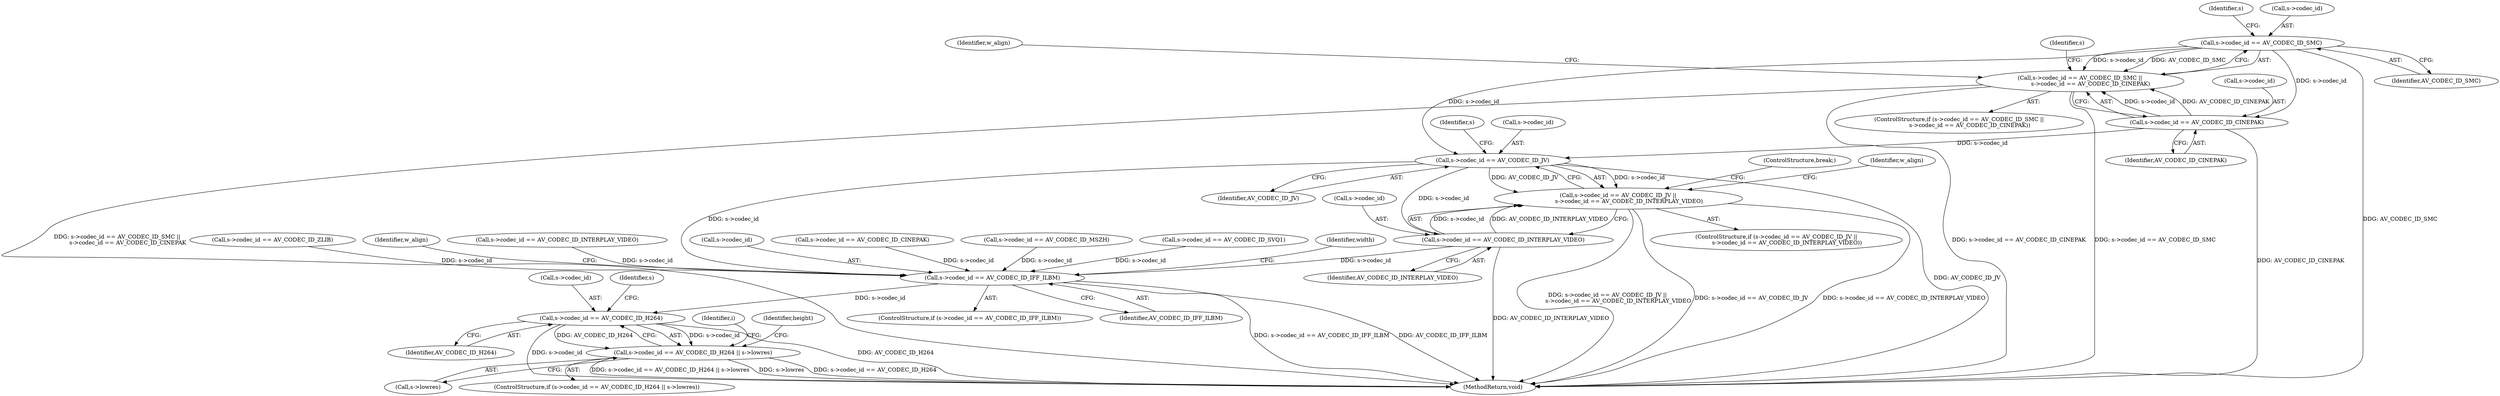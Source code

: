 digraph "0_FFmpeg_2080bc33717955a0e4268e738acf8c1eeddbf8cb@pointer" {
"1000300" [label="(Call,s->codec_id == AV_CODEC_ID_SMC)"];
"1000299" [label="(Call,s->codec_id == AV_CODEC_ID_SMC ||\n            s->codec_id == AV_CODEC_ID_CINEPAK)"];
"1000305" [label="(Call,s->codec_id == AV_CODEC_ID_CINEPAK)"];
"1000319" [label="(Call,s->codec_id == AV_CODEC_ID_JV)"];
"1000318" [label="(Call,s->codec_id == AV_CODEC_ID_JV ||\n            s->codec_id == AV_CODEC_ID_INTERPLAY_VIDEO)"];
"1000324" [label="(Call,s->codec_id == AV_CODEC_ID_INTERPLAY_VIDEO)"];
"1000376" [label="(Call,s->codec_id == AV_CODEC_ID_IFF_ILBM)"];
"1000403" [label="(Call,s->codec_id == AV_CODEC_ID_H264)"];
"1000402" [label="(Call,s->codec_id == AV_CODEC_ID_H264 || s->lowres)"];
"1000324" [label="(Call,s->codec_id == AV_CODEC_ID_INTERPLAY_VIDEO)"];
"1000307" [label="(Identifier,s)"];
"1000326" [label="(Identifier,s)"];
"1000312" [label="(Identifier,w_align)"];
"1000437" [label="(MethodReturn,void)"];
"1000401" [label="(ControlStructure,if (s->codec_id == AV_CODEC_ID_H264 || s->lowres))"];
"1000340" [label="(Call,s->codec_id == AV_CODEC_ID_MSZH)"];
"1000299" [label="(Call,s->codec_id == AV_CODEC_ID_SMC ||\n            s->codec_id == AV_CODEC_ID_CINEPAK)"];
"1000298" [label="(ControlStructure,if (s->codec_id == AV_CODEC_ID_SMC ||\n            s->codec_id == AV_CODEC_ID_CINEPAK))"];
"1000375" [label="(ControlStructure,if (s->codec_id == AV_CODEC_ID_IFF_ILBM))"];
"1000402" [label="(Call,s->codec_id == AV_CODEC_ID_H264 || s->lowres)"];
"1000425" [label="(Identifier,i)"];
"1000325" [label="(Call,s->codec_id)"];
"1000380" [label="(Identifier,AV_CODEC_ID_IFF_ILBM)"];
"1000319" [label="(Call,s->codec_id == AV_CODEC_ID_JV)"];
"1000328" [label="(Identifier,AV_CODEC_ID_INTERPLAY_VIDEO)"];
"1000323" [label="(Identifier,AV_CODEC_ID_JV)"];
"1000300" [label="(Call,s->codec_id == AV_CODEC_ID_SMC)"];
"1000407" [label="(Identifier,AV_CODEC_ID_H264)"];
"1000304" [label="(Identifier,AV_CODEC_ID_SMC)"];
"1000376" [label="(Call,s->codec_id == AV_CODEC_ID_IFF_ILBM)"];
"1000254" [label="(Call,s->codec_id == AV_CODEC_ID_SVQ1)"];
"1000408" [label="(Call,s->lowres)"];
"1000320" [label="(Call,s->codec_id)"];
"1000301" [label="(Call,s->codec_id)"];
"1000318" [label="(Call,s->codec_id == AV_CODEC_ID_JV ||\n            s->codec_id == AV_CODEC_ID_INTERPLAY_VIDEO)"];
"1000389" [label="(Identifier,width)"];
"1000345" [label="(Call,s->codec_id == AV_CODEC_ID_ZLIB)"];
"1000306" [label="(Call,s->codec_id)"];
"1000383" [label="(Identifier,w_align)"];
"1000282" [label="(Call,s->codec_id == AV_CODEC_ID_INTERPLAY_VIDEO)"];
"1000377" [label="(Call,s->codec_id)"];
"1000317" [label="(ControlStructure,if (s->codec_id == AV_CODEC_ID_JV ||\n            s->codec_id == AV_CODEC_ID_INTERPLAY_VIDEO))"];
"1000336" [label="(ControlStructure,break;)"];
"1000360" [label="(Call,s->codec_id == AV_CODEC_ID_CINEPAK)"];
"1000403" [label="(Call,s->codec_id == AV_CODEC_ID_H264)"];
"1000414" [label="(Identifier,height)"];
"1000321" [label="(Identifier,s)"];
"1000404" [label="(Call,s->codec_id)"];
"1000331" [label="(Identifier,w_align)"];
"1000409" [label="(Identifier,s)"];
"1000309" [label="(Identifier,AV_CODEC_ID_CINEPAK)"];
"1000305" [label="(Call,s->codec_id == AV_CODEC_ID_CINEPAK)"];
"1000300" -> "1000299"  [label="AST: "];
"1000300" -> "1000304"  [label="CFG: "];
"1000301" -> "1000300"  [label="AST: "];
"1000304" -> "1000300"  [label="AST: "];
"1000307" -> "1000300"  [label="CFG: "];
"1000299" -> "1000300"  [label="CFG: "];
"1000300" -> "1000437"  [label="DDG: AV_CODEC_ID_SMC"];
"1000300" -> "1000299"  [label="DDG: s->codec_id"];
"1000300" -> "1000299"  [label="DDG: AV_CODEC_ID_SMC"];
"1000300" -> "1000305"  [label="DDG: s->codec_id"];
"1000300" -> "1000319"  [label="DDG: s->codec_id"];
"1000299" -> "1000298"  [label="AST: "];
"1000299" -> "1000305"  [label="CFG: "];
"1000305" -> "1000299"  [label="AST: "];
"1000312" -> "1000299"  [label="CFG: "];
"1000321" -> "1000299"  [label="CFG: "];
"1000299" -> "1000437"  [label="DDG: s->codec_id == AV_CODEC_ID_SMC ||\n            s->codec_id == AV_CODEC_ID_CINEPAK"];
"1000299" -> "1000437"  [label="DDG: s->codec_id == AV_CODEC_ID_CINEPAK"];
"1000299" -> "1000437"  [label="DDG: s->codec_id == AV_CODEC_ID_SMC"];
"1000305" -> "1000299"  [label="DDG: s->codec_id"];
"1000305" -> "1000299"  [label="DDG: AV_CODEC_ID_CINEPAK"];
"1000305" -> "1000309"  [label="CFG: "];
"1000306" -> "1000305"  [label="AST: "];
"1000309" -> "1000305"  [label="AST: "];
"1000305" -> "1000437"  [label="DDG: AV_CODEC_ID_CINEPAK"];
"1000305" -> "1000319"  [label="DDG: s->codec_id"];
"1000319" -> "1000318"  [label="AST: "];
"1000319" -> "1000323"  [label="CFG: "];
"1000320" -> "1000319"  [label="AST: "];
"1000323" -> "1000319"  [label="AST: "];
"1000326" -> "1000319"  [label="CFG: "];
"1000318" -> "1000319"  [label="CFG: "];
"1000319" -> "1000437"  [label="DDG: AV_CODEC_ID_JV"];
"1000319" -> "1000318"  [label="DDG: s->codec_id"];
"1000319" -> "1000318"  [label="DDG: AV_CODEC_ID_JV"];
"1000319" -> "1000324"  [label="DDG: s->codec_id"];
"1000319" -> "1000376"  [label="DDG: s->codec_id"];
"1000318" -> "1000317"  [label="AST: "];
"1000318" -> "1000324"  [label="CFG: "];
"1000324" -> "1000318"  [label="AST: "];
"1000331" -> "1000318"  [label="CFG: "];
"1000336" -> "1000318"  [label="CFG: "];
"1000318" -> "1000437"  [label="DDG: s->codec_id == AV_CODEC_ID_JV ||\n            s->codec_id == AV_CODEC_ID_INTERPLAY_VIDEO"];
"1000318" -> "1000437"  [label="DDG: s->codec_id == AV_CODEC_ID_JV"];
"1000318" -> "1000437"  [label="DDG: s->codec_id == AV_CODEC_ID_INTERPLAY_VIDEO"];
"1000324" -> "1000318"  [label="DDG: s->codec_id"];
"1000324" -> "1000318"  [label="DDG: AV_CODEC_ID_INTERPLAY_VIDEO"];
"1000324" -> "1000328"  [label="CFG: "];
"1000325" -> "1000324"  [label="AST: "];
"1000328" -> "1000324"  [label="AST: "];
"1000324" -> "1000437"  [label="DDG: AV_CODEC_ID_INTERPLAY_VIDEO"];
"1000324" -> "1000376"  [label="DDG: s->codec_id"];
"1000376" -> "1000375"  [label="AST: "];
"1000376" -> "1000380"  [label="CFG: "];
"1000377" -> "1000376"  [label="AST: "];
"1000380" -> "1000376"  [label="AST: "];
"1000383" -> "1000376"  [label="CFG: "];
"1000389" -> "1000376"  [label="CFG: "];
"1000376" -> "1000437"  [label="DDG: s->codec_id == AV_CODEC_ID_IFF_ILBM"];
"1000376" -> "1000437"  [label="DDG: AV_CODEC_ID_IFF_ILBM"];
"1000360" -> "1000376"  [label="DDG: s->codec_id"];
"1000254" -> "1000376"  [label="DDG: s->codec_id"];
"1000345" -> "1000376"  [label="DDG: s->codec_id"];
"1000282" -> "1000376"  [label="DDG: s->codec_id"];
"1000340" -> "1000376"  [label="DDG: s->codec_id"];
"1000376" -> "1000403"  [label="DDG: s->codec_id"];
"1000403" -> "1000402"  [label="AST: "];
"1000403" -> "1000407"  [label="CFG: "];
"1000404" -> "1000403"  [label="AST: "];
"1000407" -> "1000403"  [label="AST: "];
"1000409" -> "1000403"  [label="CFG: "];
"1000402" -> "1000403"  [label="CFG: "];
"1000403" -> "1000437"  [label="DDG: s->codec_id"];
"1000403" -> "1000437"  [label="DDG: AV_CODEC_ID_H264"];
"1000403" -> "1000402"  [label="DDG: s->codec_id"];
"1000403" -> "1000402"  [label="DDG: AV_CODEC_ID_H264"];
"1000402" -> "1000401"  [label="AST: "];
"1000402" -> "1000408"  [label="CFG: "];
"1000408" -> "1000402"  [label="AST: "];
"1000414" -> "1000402"  [label="CFG: "];
"1000425" -> "1000402"  [label="CFG: "];
"1000402" -> "1000437"  [label="DDG: s->codec_id == AV_CODEC_ID_H264 || s->lowres"];
"1000402" -> "1000437"  [label="DDG: s->lowres"];
"1000402" -> "1000437"  [label="DDG: s->codec_id == AV_CODEC_ID_H264"];
}
